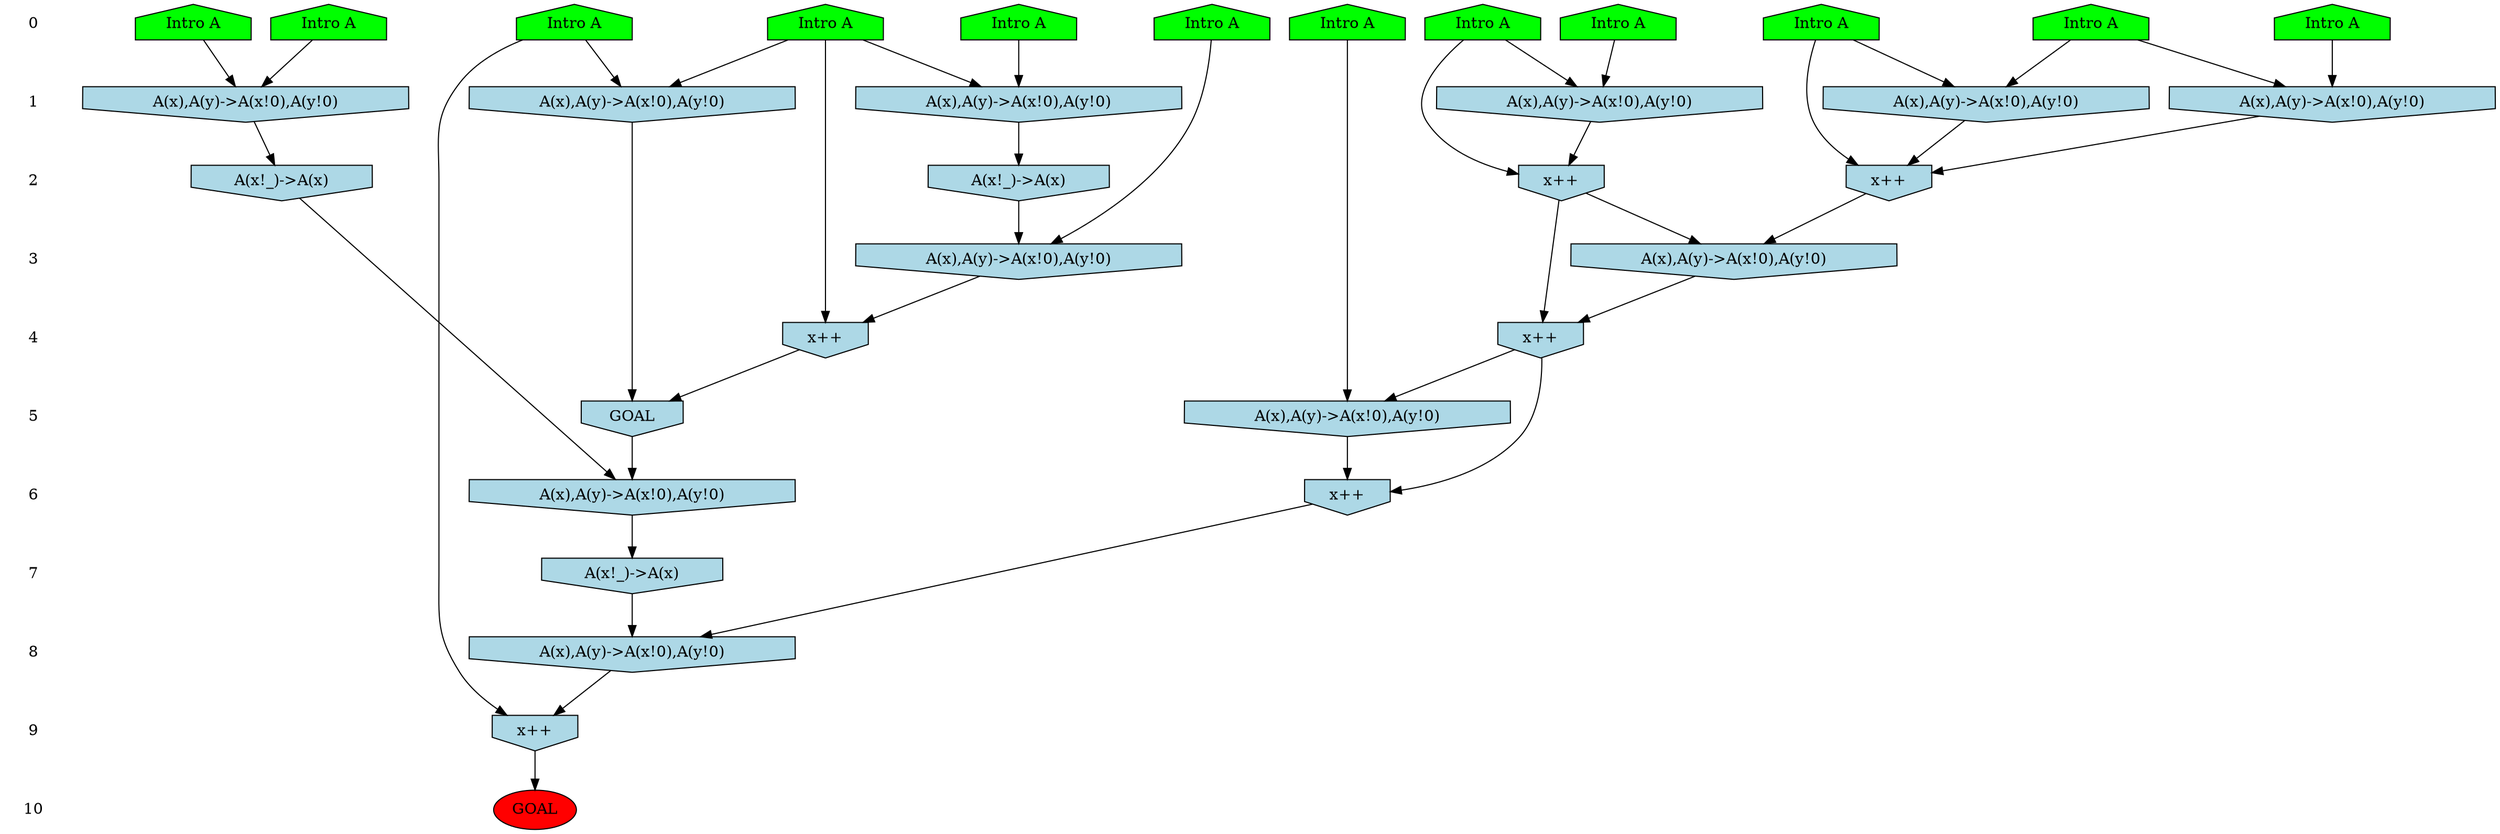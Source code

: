 /* Compression of 1 causal flows obtained in average at 2.728485E+00 t.u */
/* Compressed causal flows were: [857] */
digraph G{
 ranksep=.5 ; 
{ rank = same ; "0" [shape=plaintext] ; node_1 [label ="Intro A", shape=house, style=filled, fillcolor=green] ;
node_2 [label ="Intro A", shape=house, style=filled, fillcolor=green] ;
node_3 [label ="Intro A", shape=house, style=filled, fillcolor=green] ;
node_4 [label ="Intro A", shape=house, style=filled, fillcolor=green] ;
node_5 [label ="Intro A", shape=house, style=filled, fillcolor=green] ;
node_6 [label ="Intro A", shape=house, style=filled, fillcolor=green] ;
node_7 [label ="Intro A", shape=house, style=filled, fillcolor=green] ;
node_8 [label ="Intro A", shape=house, style=filled, fillcolor=green] ;
node_9 [label ="Intro A", shape=house, style=filled, fillcolor=green] ;
node_10 [label ="Intro A", shape=house, style=filled, fillcolor=green] ;
node_11 [label ="Intro A", shape=house, style=filled, fillcolor=green] ;
node_12 [label ="Intro A", shape=house, style=filled, fillcolor=green] ;
}
{ rank = same ; "1" [shape=plaintext] ; node_13 [label="A(x),A(y)->A(x!0),A(y!0)", shape=invhouse, style=filled, fillcolor = lightblue] ;
node_14 [label="A(x),A(y)->A(x!0),A(y!0)", shape=invhouse, style=filled, fillcolor = lightblue] ;
node_15 [label="A(x),A(y)->A(x!0),A(y!0)", shape=invhouse, style=filled, fillcolor = lightblue] ;
node_18 [label="A(x),A(y)->A(x!0),A(y!0)", shape=invhouse, style=filled, fillcolor = lightblue] ;
node_20 [label="A(x),A(y)->A(x!0),A(y!0)", shape=invhouse, style=filled, fillcolor = lightblue] ;
node_27 [label="A(x),A(y)->A(x!0),A(y!0)", shape=invhouse, style=filled, fillcolor = lightblue] ;
}
{ rank = same ; "2" [shape=plaintext] ; node_16 [label="x++", shape=invhouse, style=filled, fillcolor = lightblue] ;
node_17 [label="A(x!_)->A(x)", shape=invhouse, style=filled, fillcolor = lightblue] ;
node_21 [label="A(x!_)->A(x)", shape=invhouse, style=filled, fillcolor = lightblue] ;
node_22 [label="x++", shape=invhouse, style=filled, fillcolor = lightblue] ;
}
{ rank = same ; "3" [shape=plaintext] ; node_19 [label="A(x),A(y)->A(x!0),A(y!0)", shape=invhouse, style=filled, fillcolor = lightblue] ;
node_23 [label="A(x),A(y)->A(x!0),A(y!0)", shape=invhouse, style=filled, fillcolor = lightblue] ;
}
{ rank = same ; "4" [shape=plaintext] ; node_24 [label="x++", shape=invhouse, style=filled, fillcolor = lightblue] ;
node_26 [label="x++", shape=invhouse, style=filled, fillcolor = lightblue] ;
}
{ rank = same ; "5" [shape=plaintext] ; node_25 [label="A(x),A(y)->A(x!0),A(y!0)", shape=invhouse, style=filled, fillcolor = lightblue] ;
node_28 [label="GOAL", shape=invhouse, style=filled, fillcolor = lightblue] ;
}
{ rank = same ; "6" [shape=plaintext] ; node_29 [label="A(x),A(y)->A(x!0),A(y!0)", shape=invhouse, style=filled, fillcolor = lightblue] ;
node_30 [label="x++", shape=invhouse, style=filled, fillcolor = lightblue] ;
}
{ rank = same ; "7" [shape=plaintext] ; node_31 [label="A(x!_)->A(x)", shape=invhouse, style=filled, fillcolor = lightblue] ;
}
{ rank = same ; "8" [shape=plaintext] ; node_32 [label="A(x),A(y)->A(x!0),A(y!0)", shape=invhouse, style=filled, fillcolor = lightblue] ;
}
{ rank = same ; "9" [shape=plaintext] ; node_33 [label="x++", shape=invhouse, style=filled, fillcolor = lightblue] ;
}
{ rank = same ; "10" [shape=plaintext] ; node_34 [label ="GOAL", style=filled, fillcolor=red] ;
}
"0" -> "1" [style="invis"]; 
"1" -> "2" [style="invis"]; 
"2" -> "3" [style="invis"]; 
"3" -> "4" [style="invis"]; 
"4" -> "5" [style="invis"]; 
"5" -> "6" [style="invis"]; 
"6" -> "7" [style="invis"]; 
"7" -> "8" [style="invis"]; 
"8" -> "9" [style="invis"]; 
"9" -> "10" [style="invis"]; 
node_3 -> node_13
node_5 -> node_13
node_5 -> node_14
node_11 -> node_14
node_4 -> node_15
node_7 -> node_15
node_3 -> node_16
node_13 -> node_16
node_14 -> node_16
node_15 -> node_17
node_10 -> node_18
node_12 -> node_18
node_2 -> node_19
node_17 -> node_19
node_1 -> node_20
node_6 -> node_20
node_18 -> node_21
node_6 -> node_22
node_20 -> node_22
node_16 -> node_23
node_22 -> node_23
node_22 -> node_24
node_23 -> node_24
node_9 -> node_25
node_24 -> node_25
node_7 -> node_26
node_19 -> node_26
node_7 -> node_27
node_8 -> node_27
node_26 -> node_28
node_27 -> node_28
node_21 -> node_29
node_28 -> node_29
node_24 -> node_30
node_25 -> node_30
node_29 -> node_31
node_30 -> node_32
node_31 -> node_32
node_8 -> node_33
node_32 -> node_33
node_33 -> node_34
}
/*
 Dot generation time: 0.000000
*/